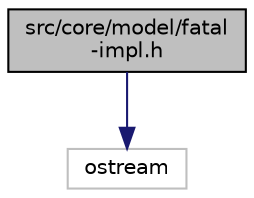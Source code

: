 digraph "src/core/model/fatal-impl.h"
{
 // LATEX_PDF_SIZE
  edge [fontname="Helvetica",fontsize="10",labelfontname="Helvetica",labelfontsize="10"];
  node [fontname="Helvetica",fontsize="10",shape=record];
  Node1 [label="src/core/model/fatal\l-impl.h",height=0.2,width=0.4,color="black", fillcolor="grey75", style="filled", fontcolor="black",tooltip="ns3::FatalImpl::RegisterStream(), ns3::FatalImpl::UnregisterStream(), and ns3::FatalImpl::FlushStream..."];
  Node1 -> Node2 [color="midnightblue",fontsize="10",style="solid",fontname="Helvetica"];
  Node2 [label="ostream",height=0.2,width=0.4,color="grey75", fillcolor="white", style="filled",tooltip=" "];
}

